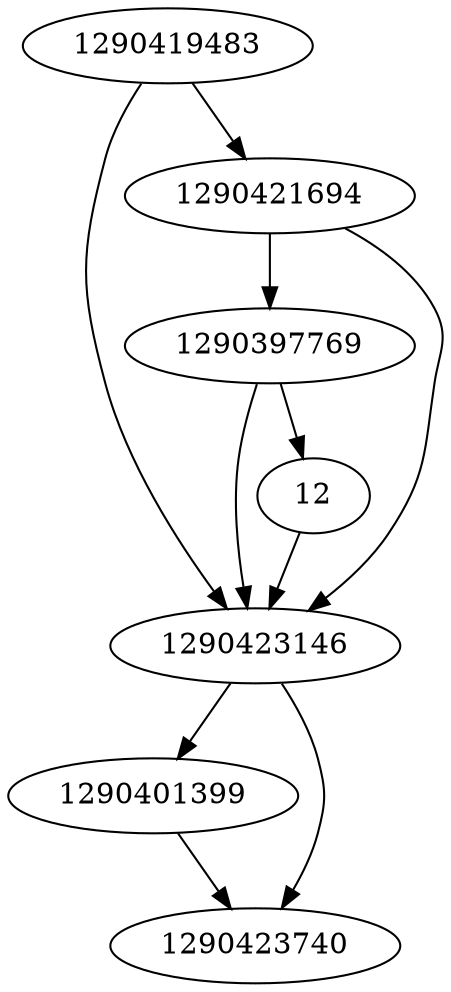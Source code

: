 strict digraph  {
1290397769;
1290423146;
12;
1290401399;
1290419483;
1290423740;
1290421694;
1290397769 -> 1290423146;
1290397769 -> 12;
1290423146 -> 1290401399;
1290423146 -> 1290423740;
12 -> 1290423146;
1290401399 -> 1290423740;
1290419483 -> 1290421694;
1290419483 -> 1290423146;
1290421694 -> 1290423146;
1290421694 -> 1290397769;
}

